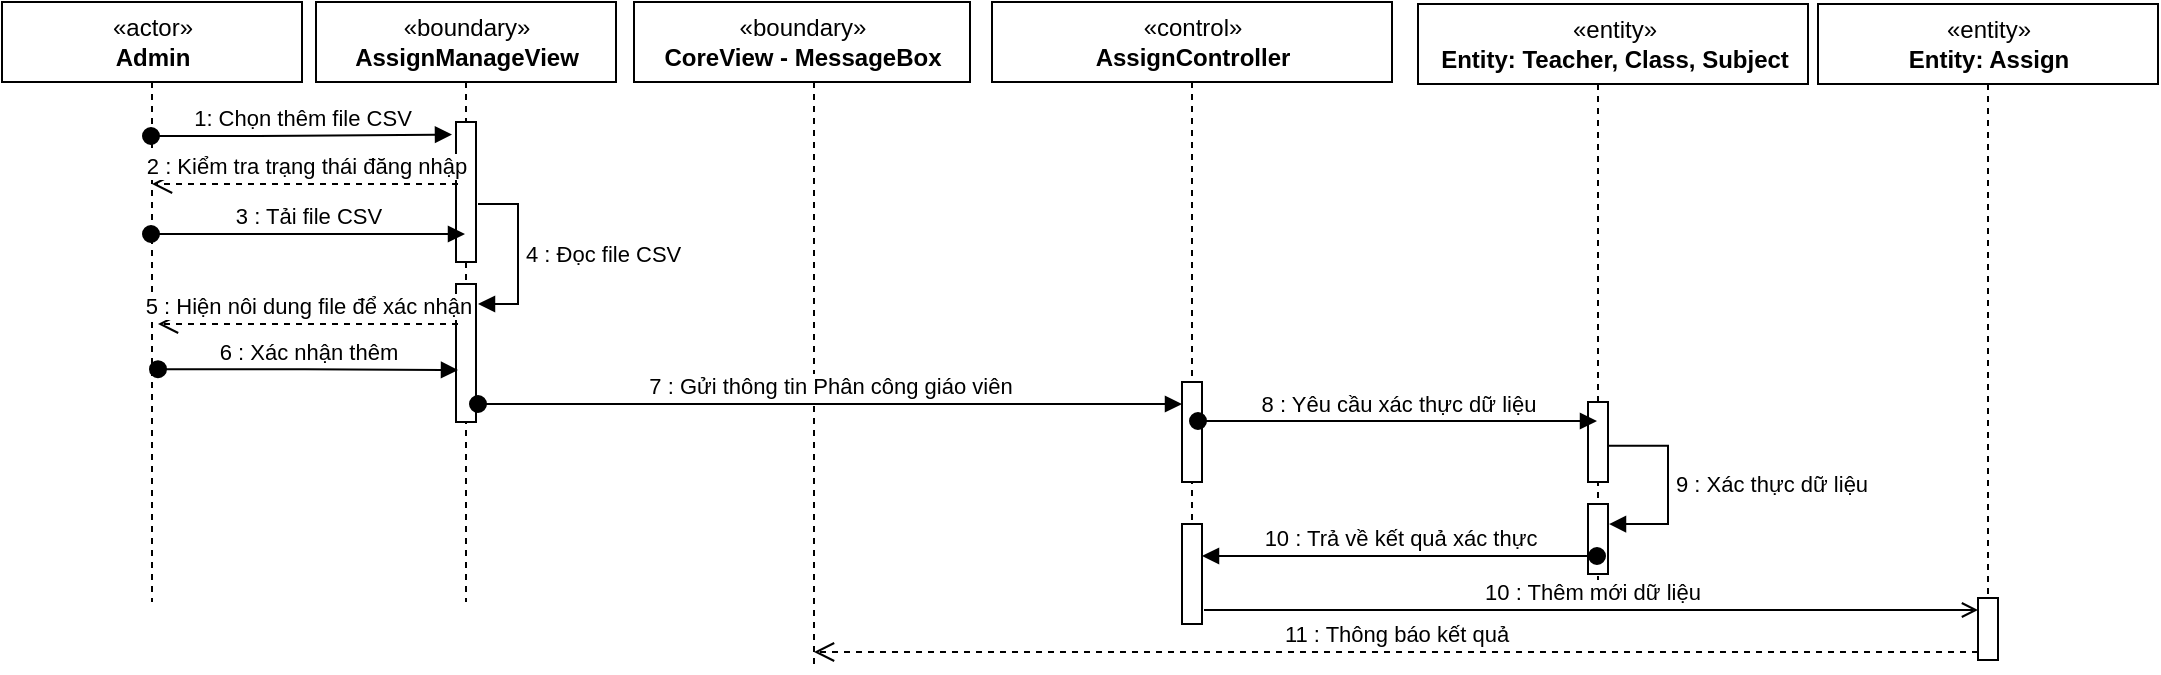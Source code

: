 <mxfile version="14.6.13" type="github">
  <diagram name="Page-1" id="13e1069c-82ec-6db2-03f1-153e76fe0fe0">
    <mxGraphModel dx="1123" dy="734" grid="1" gridSize="10" guides="1" tooltips="1" connect="1" arrows="1" fold="1" page="1" pageScale="1" pageWidth="1100" pageHeight="850" background="#ffffff" math="0" shadow="0">
      <root>
        <mxCell id="0" />
        <mxCell id="1" parent="0" />
        <mxCell id="G0kBllWM4XBfNNBUBDi2-18" value=":Object" style="shape=umlLifeline;perimeter=lifelinePerimeter;whiteSpace=wrap;html=1;container=1;collapsible=0;recursiveResize=0;outlineConnect=0;" parent="1" vertex="1">
          <mxGeometry x="27" y="39" width="100" height="300" as="geometry" />
        </mxCell>
        <mxCell id="G0kBllWM4XBfNNBUBDi2-16" value="«actor»&lt;br&gt;&lt;b&gt;Admin&lt;/b&gt;" style="html=1;" parent="1" vertex="1">
          <mxGeometry x="2" y="39" width="150" height="40" as="geometry" />
        </mxCell>
        <mxCell id="G0kBllWM4XBfNNBUBDi2-21" value=":Object" style="shape=umlLifeline;perimeter=lifelinePerimeter;whiteSpace=wrap;html=1;container=1;collapsible=0;recursiveResize=0;outlineConnect=0;" parent="1" vertex="1">
          <mxGeometry x="159" y="39" width="150" height="300" as="geometry" />
        </mxCell>
        <mxCell id="G0kBllWM4XBfNNBUBDi2-22" value="«boundary»&lt;br&gt;&lt;b&gt;AssignManageView&lt;/b&gt;" style="html=1;" parent="G0kBllWM4XBfNNBUBDi2-21" vertex="1">
          <mxGeometry width="150" height="40" as="geometry" />
        </mxCell>
        <mxCell id="G0kBllWM4XBfNNBUBDi2-32" value="" style="html=1;points=[];perimeter=orthogonalPerimeter;" parent="G0kBllWM4XBfNNBUBDi2-21" vertex="1">
          <mxGeometry x="70" y="60" width="10" height="70" as="geometry" />
        </mxCell>
        <mxCell id="DVAs7N8q5XkVekkUKqxM-5" value="" style="html=1;points=[];perimeter=orthogonalPerimeter;" parent="G0kBllWM4XBfNNBUBDi2-21" vertex="1">
          <mxGeometry x="70" y="141" width="10" height="69" as="geometry" />
        </mxCell>
        <mxCell id="G0kBllWM4XBfNNBUBDi2-26" value=":Object" style="shape=umlLifeline;perimeter=lifelinePerimeter;whiteSpace=wrap;html=1;container=1;collapsible=0;recursiveResize=0;outlineConnect=0;" parent="1" vertex="1">
          <mxGeometry x="333" y="39" width="150" height="331" as="geometry" />
        </mxCell>
        <mxCell id="G0kBllWM4XBfNNBUBDi2-27" value="«boundary»&lt;br&gt;&lt;b&gt;CoreView - MessageBox&lt;/b&gt;" style="html=1;" parent="G0kBllWM4XBfNNBUBDi2-26" vertex="1">
          <mxGeometry x="-15" width="168" height="40" as="geometry" />
        </mxCell>
        <mxCell id="G0kBllWM4XBfNNBUBDi2-28" value=":Object" style="shape=umlLifeline;perimeter=lifelinePerimeter;whiteSpace=wrap;html=1;container=1;collapsible=0;recursiveResize=0;outlineConnect=0;" parent="1" vertex="1">
          <mxGeometry x="497" y="39" width="200" height="281" as="geometry" />
        </mxCell>
        <mxCell id="G0kBllWM4XBfNNBUBDi2-29" value="«control»&lt;br&gt;&lt;b&gt;AssignController&lt;/b&gt;" style="html=1;" parent="G0kBllWM4XBfNNBUBDi2-28" vertex="1">
          <mxGeometry width="200" height="40" as="geometry" />
        </mxCell>
        <mxCell id="G0kBllWM4XBfNNBUBDi2-35" value="" style="html=1;points=[];perimeter=orthogonalPerimeter;" parent="G0kBllWM4XBfNNBUBDi2-28" vertex="1">
          <mxGeometry x="95" y="190" width="10" height="50" as="geometry" />
        </mxCell>
        <mxCell id="G0kBllWM4XBfNNBUBDi2-30" value=":Object" style="shape=umlLifeline;perimeter=lifelinePerimeter;whiteSpace=wrap;html=1;container=1;collapsible=0;recursiveResize=0;outlineConnect=0;" parent="1" vertex="1">
          <mxGeometry x="710" y="40" width="180" height="290" as="geometry" />
        </mxCell>
        <mxCell id="G0kBllWM4XBfNNBUBDi2-31" value="«entity»&lt;br&gt;&lt;b&gt;Entity: Teacher, Class, Subject&lt;/b&gt;" style="html=1;" parent="G0kBllWM4XBfNNBUBDi2-30" vertex="1">
          <mxGeometry width="195" height="40" as="geometry" />
        </mxCell>
        <mxCell id="G0kBllWM4XBfNNBUBDi2-37" value="" style="html=1;points=[];perimeter=orthogonalPerimeter;" parent="G0kBllWM4XBfNNBUBDi2-30" vertex="1">
          <mxGeometry x="85" y="199" width="10" height="40" as="geometry" />
        </mxCell>
        <mxCell id="G0kBllWM4XBfNNBUBDi2-23" value="1: Chọn thêm file CSV" style="html=1;verticalAlign=bottom;startArrow=oval;startFill=1;endArrow=block;startSize=8;entryX=-0.2;entryY=0.09;entryDx=0;entryDy=0;entryPerimeter=0;" parent="1" target="G0kBllWM4XBfNNBUBDi2-32" edge="1">
          <mxGeometry width="60" relative="1" as="geometry">
            <mxPoint x="76.5" y="106" as="sourcePoint" />
            <mxPoint x="245.5" y="106" as="targetPoint" />
            <Array as="points">
              <mxPoint x="140" y="106" />
            </Array>
          </mxGeometry>
        </mxCell>
        <mxCell id="G0kBllWM4XBfNNBUBDi2-34" value="7 : Gửi thông tin Phân công giáo viên" style="html=1;verticalAlign=bottom;startArrow=oval;startFill=1;endArrow=block;startSize=8;" parent="1" target="G0kBllWM4XBfNNBUBDi2-35" edge="1">
          <mxGeometry width="60" relative="1" as="geometry">
            <mxPoint x="240" y="240" as="sourcePoint" />
            <mxPoint x="638.75" y="240" as="targetPoint" />
          </mxGeometry>
        </mxCell>
        <mxCell id="G0kBllWM4XBfNNBUBDi2-36" value="8 : Yêu cầu xác thực dữ liệu" style="html=1;verticalAlign=bottom;startArrow=oval;startFill=1;endArrow=block;startSize=8;exitX=0.8;exitY=0.39;exitDx=0;exitDy=0;exitPerimeter=0;" parent="1" source="G0kBllWM4XBfNNBUBDi2-35" target="G0kBllWM4XBfNNBUBDi2-30" edge="1">
          <mxGeometry width="60" relative="1" as="geometry">
            <mxPoint x="540" y="220" as="sourcePoint" />
            <mxPoint x="600" y="220" as="targetPoint" />
          </mxGeometry>
        </mxCell>
        <mxCell id="G0kBllWM4XBfNNBUBDi2-40" value="" style="html=1;points=[];perimeter=orthogonalPerimeter;" parent="1" vertex="1">
          <mxGeometry x="795" y="290" width="10" height="35" as="geometry" />
        </mxCell>
        <mxCell id="G0kBllWM4XBfNNBUBDi2-41" value="9 : Xác thực dữ liệu" style="edgeStyle=orthogonalEdgeStyle;html=1;align=left;spacingLeft=2;endArrow=block;rounded=0;exitX=0.95;exitY=0.547;exitDx=0;exitDy=0;exitPerimeter=0;entryX=1.051;entryY=0.286;entryDx=0;entryDy=0;entryPerimeter=0;" parent="1" source="G0kBllWM4XBfNNBUBDi2-37" edge="1" target="G0kBllWM4XBfNNBUBDi2-40">
          <mxGeometry relative="1" as="geometry">
            <mxPoint x="847" y="259" as="sourcePoint" />
            <Array as="points">
              <mxPoint x="835" y="261" />
              <mxPoint x="835" y="300" />
            </Array>
            <mxPoint x="807" y="309" as="targetPoint" />
          </mxGeometry>
        </mxCell>
        <mxCell id="DVAs7N8q5XkVekkUKqxM-1" value="2 : Kiểm tra trạng thái đăng nhập" style="html=1;verticalAlign=bottom;endArrow=open;dashed=1;endSize=8;" parent="1" target="G0kBllWM4XBfNNBUBDi2-18" edge="1">
          <mxGeometry relative="1" as="geometry">
            <mxPoint x="230" y="130" as="sourcePoint" />
            <mxPoint x="340" y="230" as="targetPoint" />
            <Array as="points">
              <mxPoint x="190" y="130" />
            </Array>
          </mxGeometry>
        </mxCell>
        <mxCell id="DVAs7N8q5XkVekkUKqxM-3" value="3 : Tải file CSV" style="html=1;verticalAlign=bottom;startArrow=oval;startFill=1;endArrow=block;startSize=8;" parent="1" target="G0kBllWM4XBfNNBUBDi2-21" edge="1">
          <mxGeometry width="60" relative="1" as="geometry">
            <mxPoint x="76.5" y="155" as="sourcePoint" />
            <mxPoint x="245.5" y="155" as="targetPoint" />
            <Array as="points">
              <mxPoint x="140" y="155" />
            </Array>
          </mxGeometry>
        </mxCell>
        <mxCell id="DVAs7N8q5XkVekkUKqxM-4" value="4 : Đọc file CSV&amp;nbsp;" style="edgeStyle=orthogonalEdgeStyle;html=1;align=left;spacingLeft=2;endArrow=block;rounded=0;exitX=1;exitY=0.5;exitDx=0;exitDy=0;exitPerimeter=0;" parent="1" edge="1">
          <mxGeometry relative="1" as="geometry">
            <mxPoint x="240" y="140" as="sourcePoint" />
            <Array as="points">
              <mxPoint x="260" y="140" />
              <mxPoint x="260" y="190" />
              <mxPoint x="240" y="190" />
            </Array>
            <mxPoint x="240" y="190" as="targetPoint" />
          </mxGeometry>
        </mxCell>
        <mxCell id="DVAs7N8q5XkVekkUKqxM-6" value="5 : Hiện nôi dung file để xác nhận" style="html=1;verticalAlign=bottom;endArrow=open;dashed=1;endSize=8;" parent="1" edge="1">
          <mxGeometry relative="1" as="geometry">
            <mxPoint x="230" y="200" as="sourcePoint" />
            <mxPoint x="79.997" y="200" as="targetPoint" />
            <Array as="points">
              <mxPoint x="193.33" y="200" />
            </Array>
          </mxGeometry>
        </mxCell>
        <mxCell id="DVAs7N8q5XkVekkUKqxM-7" value="6 : Xác nhận thêm" style="html=1;verticalAlign=bottom;startArrow=oval;startFill=1;endArrow=block;startSize=8;" parent="1" edge="1">
          <mxGeometry width="60" relative="1" as="geometry">
            <mxPoint x="80" y="222.58" as="sourcePoint" />
            <mxPoint x="230" y="223" as="targetPoint" />
            <Array as="points">
              <mxPoint x="143.5" y="222.58" />
            </Array>
          </mxGeometry>
        </mxCell>
        <mxCell id="DVAs7N8q5XkVekkUKqxM-8" value="10 : Thêm mới dữ liệu" style="html=1;verticalAlign=bottom;endArrow=open;" parent="1" edge="1">
          <mxGeometry relative="1" as="geometry">
            <mxPoint x="603" y="343" as="sourcePoint" />
            <mxPoint x="990" y="343" as="targetPoint" />
            <Array as="points" />
          </mxGeometry>
        </mxCell>
        <mxCell id="DVAs7N8q5XkVekkUKqxM-9" value="11 : Thông báo kết quả" style="html=1;verticalAlign=bottom;endArrow=open;dashed=1;endSize=8;" parent="1" edge="1" target="G0kBllWM4XBfNNBUBDi2-26">
          <mxGeometry relative="1" as="geometry">
            <mxPoint x="990" y="364" as="sourcePoint" />
            <mxPoint x="419.5" y="364" as="targetPoint" />
          </mxGeometry>
        </mxCell>
        <mxCell id="Eg60KRj4SV_zWnYCvvEK-2" value=":Object" style="shape=umlLifeline;perimeter=lifelinePerimeter;whiteSpace=wrap;html=1;container=1;collapsible=0;recursiveResize=0;outlineConnect=0;" parent="1" vertex="1">
          <mxGeometry x="910" y="40" width="170" height="320" as="geometry" />
        </mxCell>
        <mxCell id="Eg60KRj4SV_zWnYCvvEK-3" value="«entity»&lt;br&gt;&lt;b&gt;Entity: Assign&lt;/b&gt;" style="html=1;" parent="Eg60KRj4SV_zWnYCvvEK-2" vertex="1">
          <mxGeometry width="170" height="40" as="geometry" />
        </mxCell>
        <mxCell id="Eg60KRj4SV_zWnYCvvEK-5" value="" style="html=1;points=[];perimeter=orthogonalPerimeter;" parent="1" vertex="1">
          <mxGeometry x="990" y="337" width="10" height="31" as="geometry" />
        </mxCell>
        <mxCell id="9weVlGht1myIXm14hZ-5-1" value="" style="html=1;points=[];perimeter=orthogonalPerimeter;" vertex="1" parent="1">
          <mxGeometry x="592" y="300" width="10" height="50" as="geometry" />
        </mxCell>
        <mxCell id="9weVlGht1myIXm14hZ-5-2" value="10 : Trả về kết quả xác thực" style="html=1;verticalAlign=bottom;startArrow=oval;startFill=1;endArrow=block;startSize=8;" edge="1" parent="1">
          <mxGeometry width="60" relative="1" as="geometry">
            <mxPoint x="799.5" y="316" as="sourcePoint" />
            <mxPoint x="602" y="316" as="targetPoint" />
          </mxGeometry>
        </mxCell>
      </root>
    </mxGraphModel>
  </diagram>
</mxfile>
